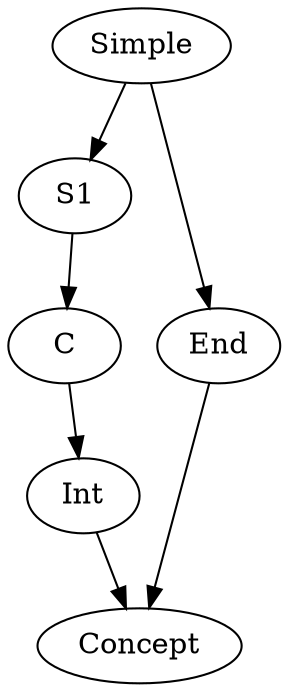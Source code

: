 strict digraph G {
Simple	 [label="Simple"];
S1	 [label="S1"];
C	 [label="C"];
Int	 [label="Int"];
Concept	 [label="Concept"];
End	 [label="End"];
Simple	->	S1	 [label=""];
S1	->	C	 [label=""];
C	->	Int	 [label=""];
Int	->	Concept	 [label=""];
Simple	->	End	 [label=""];
End	->	Concept	 [label=""];

}